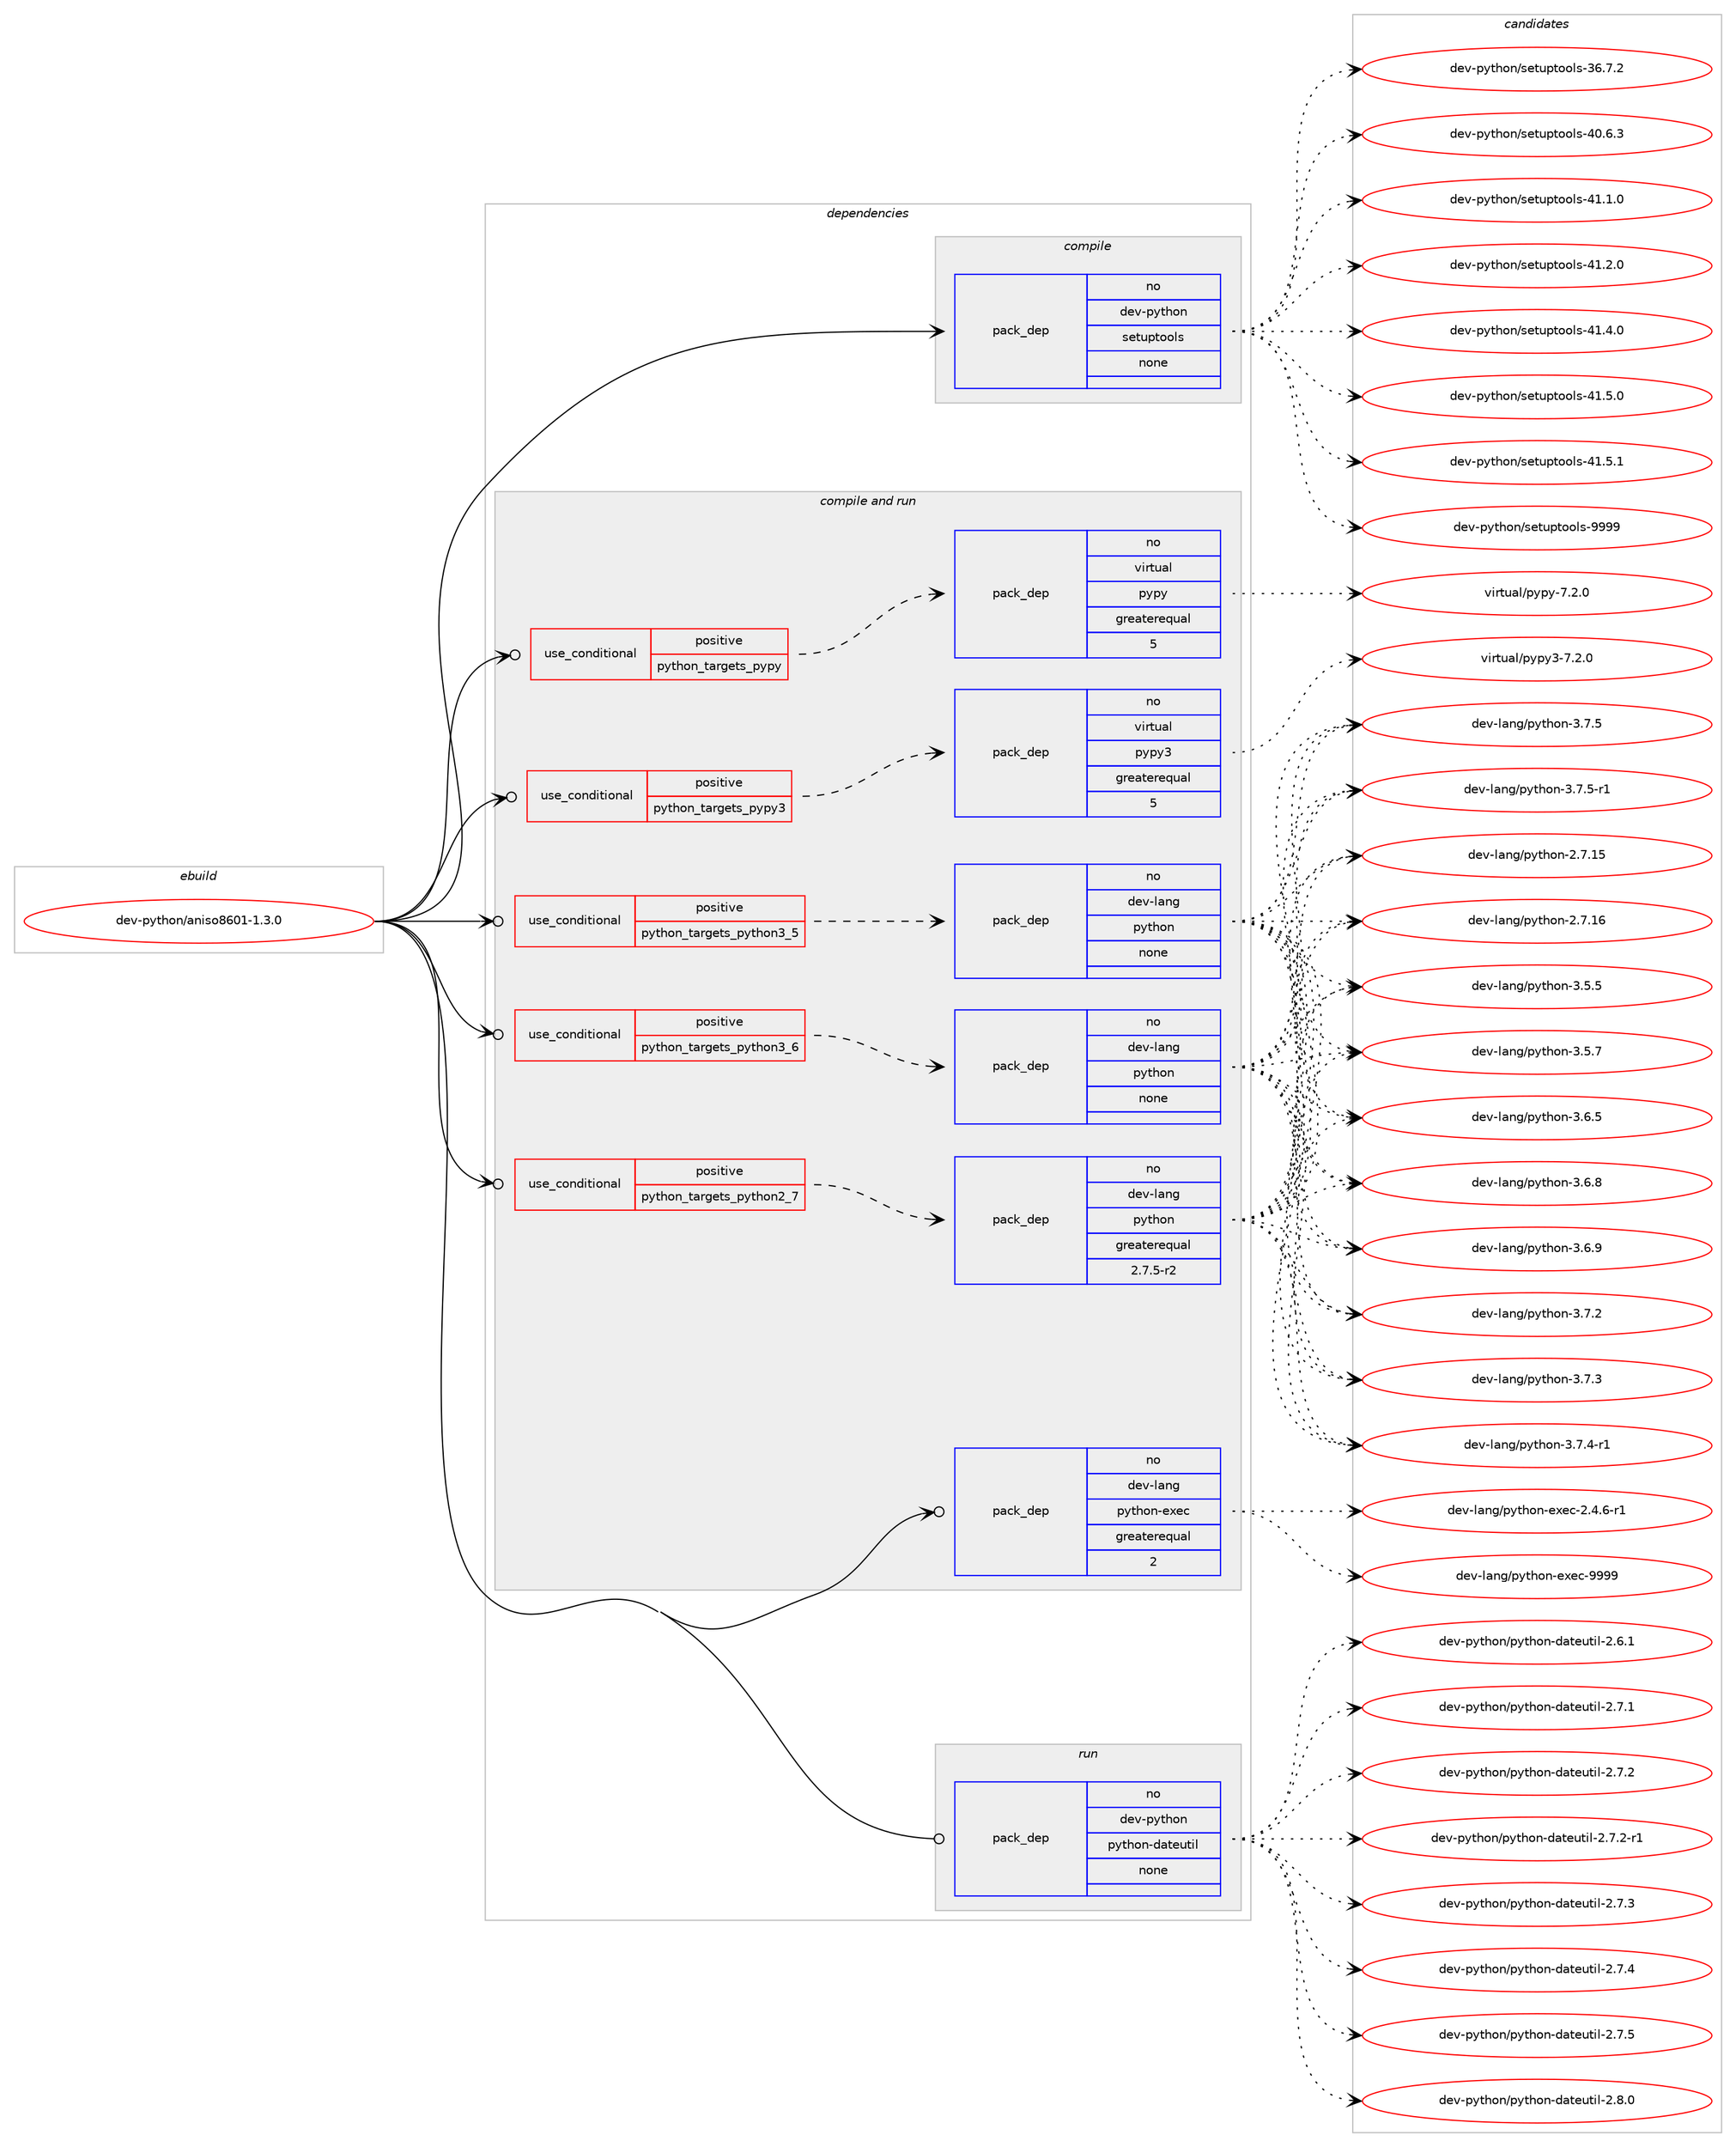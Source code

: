 digraph prolog {

# *************
# Graph options
# *************

newrank=true;
concentrate=true;
compound=true;
graph [rankdir=LR,fontname=Helvetica,fontsize=10,ranksep=1.5];#, ranksep=2.5, nodesep=0.2];
edge  [arrowhead=vee];
node  [fontname=Helvetica,fontsize=10];

# **********
# The ebuild
# **********

subgraph cluster_leftcol {
color=gray;
rank=same;
label=<<i>ebuild</i>>;
id [label="dev-python/aniso8601-1.3.0", color=red, width=4, href="../dev-python/aniso8601-1.3.0.svg"];
}

# ****************
# The dependencies
# ****************

subgraph cluster_midcol {
color=gray;
label=<<i>dependencies</i>>;
subgraph cluster_compile {
fillcolor="#eeeeee";
style=filled;
label=<<i>compile</i>>;
subgraph pack446147 {
dependency593969 [label=<<TABLE BORDER="0" CELLBORDER="1" CELLSPACING="0" CELLPADDING="4" WIDTH="220"><TR><TD ROWSPAN="6" CELLPADDING="30">pack_dep</TD></TR><TR><TD WIDTH="110">no</TD></TR><TR><TD>dev-python</TD></TR><TR><TD>setuptools</TD></TR><TR><TD>none</TD></TR><TR><TD></TD></TR></TABLE>>, shape=none, color=blue];
}
id:e -> dependency593969:w [weight=20,style="solid",arrowhead="vee"];
}
subgraph cluster_compileandrun {
fillcolor="#eeeeee";
style=filled;
label=<<i>compile and run</i>>;
subgraph cond136050 {
dependency593970 [label=<<TABLE BORDER="0" CELLBORDER="1" CELLSPACING="0" CELLPADDING="4"><TR><TD ROWSPAN="3" CELLPADDING="10">use_conditional</TD></TR><TR><TD>positive</TD></TR><TR><TD>python_targets_pypy</TD></TR></TABLE>>, shape=none, color=red];
subgraph pack446148 {
dependency593971 [label=<<TABLE BORDER="0" CELLBORDER="1" CELLSPACING="0" CELLPADDING="4" WIDTH="220"><TR><TD ROWSPAN="6" CELLPADDING="30">pack_dep</TD></TR><TR><TD WIDTH="110">no</TD></TR><TR><TD>virtual</TD></TR><TR><TD>pypy</TD></TR><TR><TD>greaterequal</TD></TR><TR><TD>5</TD></TR></TABLE>>, shape=none, color=blue];
}
dependency593970:e -> dependency593971:w [weight=20,style="dashed",arrowhead="vee"];
}
id:e -> dependency593970:w [weight=20,style="solid",arrowhead="odotvee"];
subgraph cond136051 {
dependency593972 [label=<<TABLE BORDER="0" CELLBORDER="1" CELLSPACING="0" CELLPADDING="4"><TR><TD ROWSPAN="3" CELLPADDING="10">use_conditional</TD></TR><TR><TD>positive</TD></TR><TR><TD>python_targets_pypy3</TD></TR></TABLE>>, shape=none, color=red];
subgraph pack446149 {
dependency593973 [label=<<TABLE BORDER="0" CELLBORDER="1" CELLSPACING="0" CELLPADDING="4" WIDTH="220"><TR><TD ROWSPAN="6" CELLPADDING="30">pack_dep</TD></TR><TR><TD WIDTH="110">no</TD></TR><TR><TD>virtual</TD></TR><TR><TD>pypy3</TD></TR><TR><TD>greaterequal</TD></TR><TR><TD>5</TD></TR></TABLE>>, shape=none, color=blue];
}
dependency593972:e -> dependency593973:w [weight=20,style="dashed",arrowhead="vee"];
}
id:e -> dependency593972:w [weight=20,style="solid",arrowhead="odotvee"];
subgraph cond136052 {
dependency593974 [label=<<TABLE BORDER="0" CELLBORDER="1" CELLSPACING="0" CELLPADDING="4"><TR><TD ROWSPAN="3" CELLPADDING="10">use_conditional</TD></TR><TR><TD>positive</TD></TR><TR><TD>python_targets_python2_7</TD></TR></TABLE>>, shape=none, color=red];
subgraph pack446150 {
dependency593975 [label=<<TABLE BORDER="0" CELLBORDER="1" CELLSPACING="0" CELLPADDING="4" WIDTH="220"><TR><TD ROWSPAN="6" CELLPADDING="30">pack_dep</TD></TR><TR><TD WIDTH="110">no</TD></TR><TR><TD>dev-lang</TD></TR><TR><TD>python</TD></TR><TR><TD>greaterequal</TD></TR><TR><TD>2.7.5-r2</TD></TR></TABLE>>, shape=none, color=blue];
}
dependency593974:e -> dependency593975:w [weight=20,style="dashed",arrowhead="vee"];
}
id:e -> dependency593974:w [weight=20,style="solid",arrowhead="odotvee"];
subgraph cond136053 {
dependency593976 [label=<<TABLE BORDER="0" CELLBORDER="1" CELLSPACING="0" CELLPADDING="4"><TR><TD ROWSPAN="3" CELLPADDING="10">use_conditional</TD></TR><TR><TD>positive</TD></TR><TR><TD>python_targets_python3_5</TD></TR></TABLE>>, shape=none, color=red];
subgraph pack446151 {
dependency593977 [label=<<TABLE BORDER="0" CELLBORDER="1" CELLSPACING="0" CELLPADDING="4" WIDTH="220"><TR><TD ROWSPAN="6" CELLPADDING="30">pack_dep</TD></TR><TR><TD WIDTH="110">no</TD></TR><TR><TD>dev-lang</TD></TR><TR><TD>python</TD></TR><TR><TD>none</TD></TR><TR><TD></TD></TR></TABLE>>, shape=none, color=blue];
}
dependency593976:e -> dependency593977:w [weight=20,style="dashed",arrowhead="vee"];
}
id:e -> dependency593976:w [weight=20,style="solid",arrowhead="odotvee"];
subgraph cond136054 {
dependency593978 [label=<<TABLE BORDER="0" CELLBORDER="1" CELLSPACING="0" CELLPADDING="4"><TR><TD ROWSPAN="3" CELLPADDING="10">use_conditional</TD></TR><TR><TD>positive</TD></TR><TR><TD>python_targets_python3_6</TD></TR></TABLE>>, shape=none, color=red];
subgraph pack446152 {
dependency593979 [label=<<TABLE BORDER="0" CELLBORDER="1" CELLSPACING="0" CELLPADDING="4" WIDTH="220"><TR><TD ROWSPAN="6" CELLPADDING="30">pack_dep</TD></TR><TR><TD WIDTH="110">no</TD></TR><TR><TD>dev-lang</TD></TR><TR><TD>python</TD></TR><TR><TD>none</TD></TR><TR><TD></TD></TR></TABLE>>, shape=none, color=blue];
}
dependency593978:e -> dependency593979:w [weight=20,style="dashed",arrowhead="vee"];
}
id:e -> dependency593978:w [weight=20,style="solid",arrowhead="odotvee"];
subgraph pack446153 {
dependency593980 [label=<<TABLE BORDER="0" CELLBORDER="1" CELLSPACING="0" CELLPADDING="4" WIDTH="220"><TR><TD ROWSPAN="6" CELLPADDING="30">pack_dep</TD></TR><TR><TD WIDTH="110">no</TD></TR><TR><TD>dev-lang</TD></TR><TR><TD>python-exec</TD></TR><TR><TD>greaterequal</TD></TR><TR><TD>2</TD></TR></TABLE>>, shape=none, color=blue];
}
id:e -> dependency593980:w [weight=20,style="solid",arrowhead="odotvee"];
}
subgraph cluster_run {
fillcolor="#eeeeee";
style=filled;
label=<<i>run</i>>;
subgraph pack446154 {
dependency593981 [label=<<TABLE BORDER="0" CELLBORDER="1" CELLSPACING="0" CELLPADDING="4" WIDTH="220"><TR><TD ROWSPAN="6" CELLPADDING="30">pack_dep</TD></TR><TR><TD WIDTH="110">no</TD></TR><TR><TD>dev-python</TD></TR><TR><TD>python-dateutil</TD></TR><TR><TD>none</TD></TR><TR><TD></TD></TR></TABLE>>, shape=none, color=blue];
}
id:e -> dependency593981:w [weight=20,style="solid",arrowhead="odot"];
}
}

# **************
# The candidates
# **************

subgraph cluster_choices {
rank=same;
color=gray;
label=<<i>candidates</i>>;

subgraph choice446147 {
color=black;
nodesep=1;
choice100101118451121211161041111104711510111611711211611111110811545515446554650 [label="dev-python/setuptools-36.7.2", color=red, width=4,href="../dev-python/setuptools-36.7.2.svg"];
choice100101118451121211161041111104711510111611711211611111110811545524846544651 [label="dev-python/setuptools-40.6.3", color=red, width=4,href="../dev-python/setuptools-40.6.3.svg"];
choice100101118451121211161041111104711510111611711211611111110811545524946494648 [label="dev-python/setuptools-41.1.0", color=red, width=4,href="../dev-python/setuptools-41.1.0.svg"];
choice100101118451121211161041111104711510111611711211611111110811545524946504648 [label="dev-python/setuptools-41.2.0", color=red, width=4,href="../dev-python/setuptools-41.2.0.svg"];
choice100101118451121211161041111104711510111611711211611111110811545524946524648 [label="dev-python/setuptools-41.4.0", color=red, width=4,href="../dev-python/setuptools-41.4.0.svg"];
choice100101118451121211161041111104711510111611711211611111110811545524946534648 [label="dev-python/setuptools-41.5.0", color=red, width=4,href="../dev-python/setuptools-41.5.0.svg"];
choice100101118451121211161041111104711510111611711211611111110811545524946534649 [label="dev-python/setuptools-41.5.1", color=red, width=4,href="../dev-python/setuptools-41.5.1.svg"];
choice10010111845112121116104111110471151011161171121161111111081154557575757 [label="dev-python/setuptools-9999", color=red, width=4,href="../dev-python/setuptools-9999.svg"];
dependency593969:e -> choice100101118451121211161041111104711510111611711211611111110811545515446554650:w [style=dotted,weight="100"];
dependency593969:e -> choice100101118451121211161041111104711510111611711211611111110811545524846544651:w [style=dotted,weight="100"];
dependency593969:e -> choice100101118451121211161041111104711510111611711211611111110811545524946494648:w [style=dotted,weight="100"];
dependency593969:e -> choice100101118451121211161041111104711510111611711211611111110811545524946504648:w [style=dotted,weight="100"];
dependency593969:e -> choice100101118451121211161041111104711510111611711211611111110811545524946524648:w [style=dotted,weight="100"];
dependency593969:e -> choice100101118451121211161041111104711510111611711211611111110811545524946534648:w [style=dotted,weight="100"];
dependency593969:e -> choice100101118451121211161041111104711510111611711211611111110811545524946534649:w [style=dotted,weight="100"];
dependency593969:e -> choice10010111845112121116104111110471151011161171121161111111081154557575757:w [style=dotted,weight="100"];
}
subgraph choice446148 {
color=black;
nodesep=1;
choice1181051141161179710847112121112121455546504648 [label="virtual/pypy-7.2.0", color=red, width=4,href="../virtual/pypy-7.2.0.svg"];
dependency593971:e -> choice1181051141161179710847112121112121455546504648:w [style=dotted,weight="100"];
}
subgraph choice446149 {
color=black;
nodesep=1;
choice118105114116117971084711212111212151455546504648 [label="virtual/pypy3-7.2.0", color=red, width=4,href="../virtual/pypy3-7.2.0.svg"];
dependency593973:e -> choice118105114116117971084711212111212151455546504648:w [style=dotted,weight="100"];
}
subgraph choice446150 {
color=black;
nodesep=1;
choice10010111845108971101034711212111610411111045504655464953 [label="dev-lang/python-2.7.15", color=red, width=4,href="../dev-lang/python-2.7.15.svg"];
choice10010111845108971101034711212111610411111045504655464954 [label="dev-lang/python-2.7.16", color=red, width=4,href="../dev-lang/python-2.7.16.svg"];
choice100101118451089711010347112121116104111110455146534653 [label="dev-lang/python-3.5.5", color=red, width=4,href="../dev-lang/python-3.5.5.svg"];
choice100101118451089711010347112121116104111110455146534655 [label="dev-lang/python-3.5.7", color=red, width=4,href="../dev-lang/python-3.5.7.svg"];
choice100101118451089711010347112121116104111110455146544653 [label="dev-lang/python-3.6.5", color=red, width=4,href="../dev-lang/python-3.6.5.svg"];
choice100101118451089711010347112121116104111110455146544656 [label="dev-lang/python-3.6.8", color=red, width=4,href="../dev-lang/python-3.6.8.svg"];
choice100101118451089711010347112121116104111110455146544657 [label="dev-lang/python-3.6.9", color=red, width=4,href="../dev-lang/python-3.6.9.svg"];
choice100101118451089711010347112121116104111110455146554650 [label="dev-lang/python-3.7.2", color=red, width=4,href="../dev-lang/python-3.7.2.svg"];
choice100101118451089711010347112121116104111110455146554651 [label="dev-lang/python-3.7.3", color=red, width=4,href="../dev-lang/python-3.7.3.svg"];
choice1001011184510897110103471121211161041111104551465546524511449 [label="dev-lang/python-3.7.4-r1", color=red, width=4,href="../dev-lang/python-3.7.4-r1.svg"];
choice100101118451089711010347112121116104111110455146554653 [label="dev-lang/python-3.7.5", color=red, width=4,href="../dev-lang/python-3.7.5.svg"];
choice1001011184510897110103471121211161041111104551465546534511449 [label="dev-lang/python-3.7.5-r1", color=red, width=4,href="../dev-lang/python-3.7.5-r1.svg"];
dependency593975:e -> choice10010111845108971101034711212111610411111045504655464953:w [style=dotted,weight="100"];
dependency593975:e -> choice10010111845108971101034711212111610411111045504655464954:w [style=dotted,weight="100"];
dependency593975:e -> choice100101118451089711010347112121116104111110455146534653:w [style=dotted,weight="100"];
dependency593975:e -> choice100101118451089711010347112121116104111110455146534655:w [style=dotted,weight="100"];
dependency593975:e -> choice100101118451089711010347112121116104111110455146544653:w [style=dotted,weight="100"];
dependency593975:e -> choice100101118451089711010347112121116104111110455146544656:w [style=dotted,weight="100"];
dependency593975:e -> choice100101118451089711010347112121116104111110455146544657:w [style=dotted,weight="100"];
dependency593975:e -> choice100101118451089711010347112121116104111110455146554650:w [style=dotted,weight="100"];
dependency593975:e -> choice100101118451089711010347112121116104111110455146554651:w [style=dotted,weight="100"];
dependency593975:e -> choice1001011184510897110103471121211161041111104551465546524511449:w [style=dotted,weight="100"];
dependency593975:e -> choice100101118451089711010347112121116104111110455146554653:w [style=dotted,weight="100"];
dependency593975:e -> choice1001011184510897110103471121211161041111104551465546534511449:w [style=dotted,weight="100"];
}
subgraph choice446151 {
color=black;
nodesep=1;
choice10010111845108971101034711212111610411111045504655464953 [label="dev-lang/python-2.7.15", color=red, width=4,href="../dev-lang/python-2.7.15.svg"];
choice10010111845108971101034711212111610411111045504655464954 [label="dev-lang/python-2.7.16", color=red, width=4,href="../dev-lang/python-2.7.16.svg"];
choice100101118451089711010347112121116104111110455146534653 [label="dev-lang/python-3.5.5", color=red, width=4,href="../dev-lang/python-3.5.5.svg"];
choice100101118451089711010347112121116104111110455146534655 [label="dev-lang/python-3.5.7", color=red, width=4,href="../dev-lang/python-3.5.7.svg"];
choice100101118451089711010347112121116104111110455146544653 [label="dev-lang/python-3.6.5", color=red, width=4,href="../dev-lang/python-3.6.5.svg"];
choice100101118451089711010347112121116104111110455146544656 [label="dev-lang/python-3.6.8", color=red, width=4,href="../dev-lang/python-3.6.8.svg"];
choice100101118451089711010347112121116104111110455146544657 [label="dev-lang/python-3.6.9", color=red, width=4,href="../dev-lang/python-3.6.9.svg"];
choice100101118451089711010347112121116104111110455146554650 [label="dev-lang/python-3.7.2", color=red, width=4,href="../dev-lang/python-3.7.2.svg"];
choice100101118451089711010347112121116104111110455146554651 [label="dev-lang/python-3.7.3", color=red, width=4,href="../dev-lang/python-3.7.3.svg"];
choice1001011184510897110103471121211161041111104551465546524511449 [label="dev-lang/python-3.7.4-r1", color=red, width=4,href="../dev-lang/python-3.7.4-r1.svg"];
choice100101118451089711010347112121116104111110455146554653 [label="dev-lang/python-3.7.5", color=red, width=4,href="../dev-lang/python-3.7.5.svg"];
choice1001011184510897110103471121211161041111104551465546534511449 [label="dev-lang/python-3.7.5-r1", color=red, width=4,href="../dev-lang/python-3.7.5-r1.svg"];
dependency593977:e -> choice10010111845108971101034711212111610411111045504655464953:w [style=dotted,weight="100"];
dependency593977:e -> choice10010111845108971101034711212111610411111045504655464954:w [style=dotted,weight="100"];
dependency593977:e -> choice100101118451089711010347112121116104111110455146534653:w [style=dotted,weight="100"];
dependency593977:e -> choice100101118451089711010347112121116104111110455146534655:w [style=dotted,weight="100"];
dependency593977:e -> choice100101118451089711010347112121116104111110455146544653:w [style=dotted,weight="100"];
dependency593977:e -> choice100101118451089711010347112121116104111110455146544656:w [style=dotted,weight="100"];
dependency593977:e -> choice100101118451089711010347112121116104111110455146544657:w [style=dotted,weight="100"];
dependency593977:e -> choice100101118451089711010347112121116104111110455146554650:w [style=dotted,weight="100"];
dependency593977:e -> choice100101118451089711010347112121116104111110455146554651:w [style=dotted,weight="100"];
dependency593977:e -> choice1001011184510897110103471121211161041111104551465546524511449:w [style=dotted,weight="100"];
dependency593977:e -> choice100101118451089711010347112121116104111110455146554653:w [style=dotted,weight="100"];
dependency593977:e -> choice1001011184510897110103471121211161041111104551465546534511449:w [style=dotted,weight="100"];
}
subgraph choice446152 {
color=black;
nodesep=1;
choice10010111845108971101034711212111610411111045504655464953 [label="dev-lang/python-2.7.15", color=red, width=4,href="../dev-lang/python-2.7.15.svg"];
choice10010111845108971101034711212111610411111045504655464954 [label="dev-lang/python-2.7.16", color=red, width=4,href="../dev-lang/python-2.7.16.svg"];
choice100101118451089711010347112121116104111110455146534653 [label="dev-lang/python-3.5.5", color=red, width=4,href="../dev-lang/python-3.5.5.svg"];
choice100101118451089711010347112121116104111110455146534655 [label="dev-lang/python-3.5.7", color=red, width=4,href="../dev-lang/python-3.5.7.svg"];
choice100101118451089711010347112121116104111110455146544653 [label="dev-lang/python-3.6.5", color=red, width=4,href="../dev-lang/python-3.6.5.svg"];
choice100101118451089711010347112121116104111110455146544656 [label="dev-lang/python-3.6.8", color=red, width=4,href="../dev-lang/python-3.6.8.svg"];
choice100101118451089711010347112121116104111110455146544657 [label="dev-lang/python-3.6.9", color=red, width=4,href="../dev-lang/python-3.6.9.svg"];
choice100101118451089711010347112121116104111110455146554650 [label="dev-lang/python-3.7.2", color=red, width=4,href="../dev-lang/python-3.7.2.svg"];
choice100101118451089711010347112121116104111110455146554651 [label="dev-lang/python-3.7.3", color=red, width=4,href="../dev-lang/python-3.7.3.svg"];
choice1001011184510897110103471121211161041111104551465546524511449 [label="dev-lang/python-3.7.4-r1", color=red, width=4,href="../dev-lang/python-3.7.4-r1.svg"];
choice100101118451089711010347112121116104111110455146554653 [label="dev-lang/python-3.7.5", color=red, width=4,href="../dev-lang/python-3.7.5.svg"];
choice1001011184510897110103471121211161041111104551465546534511449 [label="dev-lang/python-3.7.5-r1", color=red, width=4,href="../dev-lang/python-3.7.5-r1.svg"];
dependency593979:e -> choice10010111845108971101034711212111610411111045504655464953:w [style=dotted,weight="100"];
dependency593979:e -> choice10010111845108971101034711212111610411111045504655464954:w [style=dotted,weight="100"];
dependency593979:e -> choice100101118451089711010347112121116104111110455146534653:w [style=dotted,weight="100"];
dependency593979:e -> choice100101118451089711010347112121116104111110455146534655:w [style=dotted,weight="100"];
dependency593979:e -> choice100101118451089711010347112121116104111110455146544653:w [style=dotted,weight="100"];
dependency593979:e -> choice100101118451089711010347112121116104111110455146544656:w [style=dotted,weight="100"];
dependency593979:e -> choice100101118451089711010347112121116104111110455146544657:w [style=dotted,weight="100"];
dependency593979:e -> choice100101118451089711010347112121116104111110455146554650:w [style=dotted,weight="100"];
dependency593979:e -> choice100101118451089711010347112121116104111110455146554651:w [style=dotted,weight="100"];
dependency593979:e -> choice1001011184510897110103471121211161041111104551465546524511449:w [style=dotted,weight="100"];
dependency593979:e -> choice100101118451089711010347112121116104111110455146554653:w [style=dotted,weight="100"];
dependency593979:e -> choice1001011184510897110103471121211161041111104551465546534511449:w [style=dotted,weight="100"];
}
subgraph choice446153 {
color=black;
nodesep=1;
choice10010111845108971101034711212111610411111045101120101994550465246544511449 [label="dev-lang/python-exec-2.4.6-r1", color=red, width=4,href="../dev-lang/python-exec-2.4.6-r1.svg"];
choice10010111845108971101034711212111610411111045101120101994557575757 [label="dev-lang/python-exec-9999", color=red, width=4,href="../dev-lang/python-exec-9999.svg"];
dependency593980:e -> choice10010111845108971101034711212111610411111045101120101994550465246544511449:w [style=dotted,weight="100"];
dependency593980:e -> choice10010111845108971101034711212111610411111045101120101994557575757:w [style=dotted,weight="100"];
}
subgraph choice446154 {
color=black;
nodesep=1;
choice10010111845112121116104111110471121211161041111104510097116101117116105108455046544649 [label="dev-python/python-dateutil-2.6.1", color=red, width=4,href="../dev-python/python-dateutil-2.6.1.svg"];
choice10010111845112121116104111110471121211161041111104510097116101117116105108455046554649 [label="dev-python/python-dateutil-2.7.1", color=red, width=4,href="../dev-python/python-dateutil-2.7.1.svg"];
choice10010111845112121116104111110471121211161041111104510097116101117116105108455046554650 [label="dev-python/python-dateutil-2.7.2", color=red, width=4,href="../dev-python/python-dateutil-2.7.2.svg"];
choice100101118451121211161041111104711212111610411111045100971161011171161051084550465546504511449 [label="dev-python/python-dateutil-2.7.2-r1", color=red, width=4,href="../dev-python/python-dateutil-2.7.2-r1.svg"];
choice10010111845112121116104111110471121211161041111104510097116101117116105108455046554651 [label="dev-python/python-dateutil-2.7.3", color=red, width=4,href="../dev-python/python-dateutil-2.7.3.svg"];
choice10010111845112121116104111110471121211161041111104510097116101117116105108455046554652 [label="dev-python/python-dateutil-2.7.4", color=red, width=4,href="../dev-python/python-dateutil-2.7.4.svg"];
choice10010111845112121116104111110471121211161041111104510097116101117116105108455046554653 [label="dev-python/python-dateutil-2.7.5", color=red, width=4,href="../dev-python/python-dateutil-2.7.5.svg"];
choice10010111845112121116104111110471121211161041111104510097116101117116105108455046564648 [label="dev-python/python-dateutil-2.8.0", color=red, width=4,href="../dev-python/python-dateutil-2.8.0.svg"];
dependency593981:e -> choice10010111845112121116104111110471121211161041111104510097116101117116105108455046544649:w [style=dotted,weight="100"];
dependency593981:e -> choice10010111845112121116104111110471121211161041111104510097116101117116105108455046554649:w [style=dotted,weight="100"];
dependency593981:e -> choice10010111845112121116104111110471121211161041111104510097116101117116105108455046554650:w [style=dotted,weight="100"];
dependency593981:e -> choice100101118451121211161041111104711212111610411111045100971161011171161051084550465546504511449:w [style=dotted,weight="100"];
dependency593981:e -> choice10010111845112121116104111110471121211161041111104510097116101117116105108455046554651:w [style=dotted,weight="100"];
dependency593981:e -> choice10010111845112121116104111110471121211161041111104510097116101117116105108455046554652:w [style=dotted,weight="100"];
dependency593981:e -> choice10010111845112121116104111110471121211161041111104510097116101117116105108455046554653:w [style=dotted,weight="100"];
dependency593981:e -> choice10010111845112121116104111110471121211161041111104510097116101117116105108455046564648:w [style=dotted,weight="100"];
}
}

}
